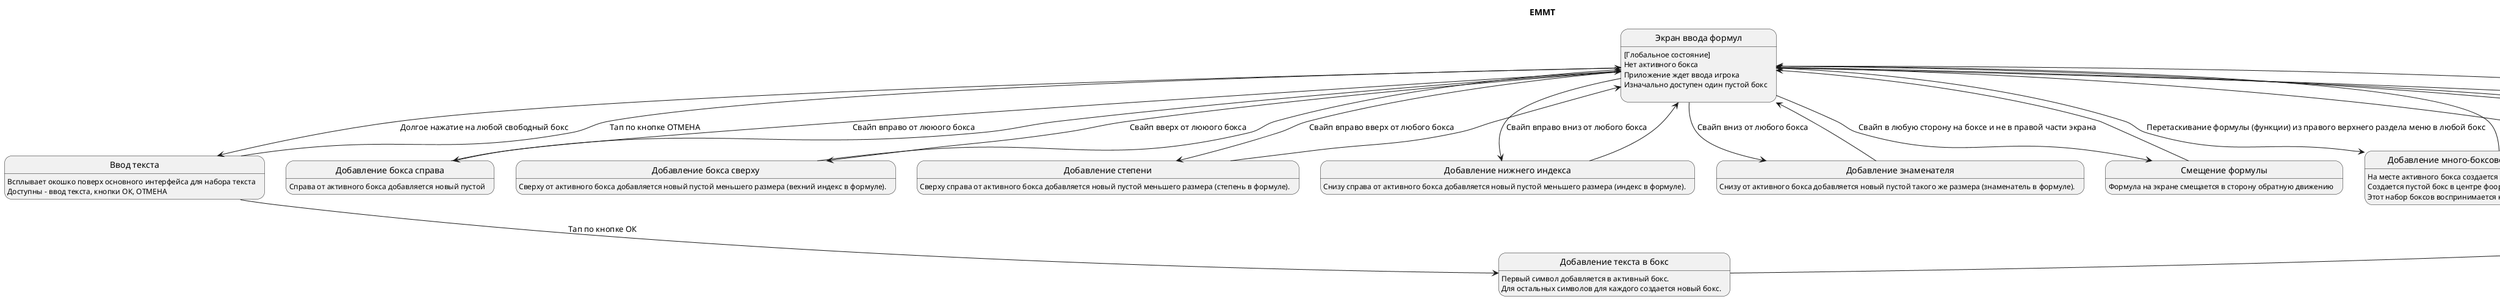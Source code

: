@startuml

title EMMT


state main as "Экран ввода формул": [Глобальное состояние]\nНет активного бокса\nПриложение ждет ввода игрока\nИзначально доступен один пустой бокс\n
state long_type as "Ввод текста":Всплывает окошко поверх основного интерфейса для набора текста\nДоступны - ввод текста, кнопки ОК, ОТМЕНА
state long_type_ok as "Добавление текста в бокс":Первый символ добавляется в активный бокс.\nДля остальных символов для каждого создается новый бокс.
state swipe_right as "Добавление бокса справа":Справа от активного бокса добавляется новый пустой
state swipe_up as "Добавление бокса сверху":Сверху от активного бокса добавляется новый пустой меньшего размера (вехний индекс в формуле). 
state swipe_up_right as "Добавление степени":Сверху справа от активного бокса добавляется новый пустой меньшего размера (степень в формуле).
state swipe_up_down as "Добавление нижнего индекса":Снизу справа от активного бокса добавляется новый пустой меньшего размера (индекс в формуле).
state swipe_down as "Добавление знаменателя":Снизу от активного бокса добавляется новый пустой такого же размера (знаменатель в формуле).
state swipe_not_box as "Смещение формулы":Формула на экране смещается в сторону обратную движению
state menu_type as "Добавление много-боксовой формулы (sin, cos, ln...)":На месте активного бокса создается нужное количество боксов\nСоздается пустой бокс в центре фоормлулы\nЭтот набор боксов воспринимается как один при дальнейшей работе
state swipe_left as "Удаление бокса":Бокс или группа боксов удаляются\nЕсли в боксе был текст, бокс заменяется на пустой.
state double_tap as "Перевод формулы в Latex": Текущая формула переводится в latex\nСохраняется в соответсвующий файл\nВыводится сообщение с получившейся формулой

main --> long_type: Долгое нажатие на любой свободный бокс
long_type --> long_type_ok: Тап по кнопке ОК
long_type --> main: Тап по кнопке ОТМЕНА
long_type_ok --> main
main --> swipe_right: Свайп вправо от лююого бокса
swipe_right --> main
main --> swipe_up: Свайп вверх от лююого бокса
swipe_up --> main
main --> swipe_up_right: Свайп вправо вверх от любого бокса
swipe_up_right --> main
main --> swipe_up_down: Свайп вправо вниз от любого бокса
swipe_up_down --> main
main --> swipe_down: Свайп вниз от любого бокса
swipe_down --> main
main --> swipe_not_box: Свайп в любую сторону на боксе и не в правой части экрана
swipe_not_box --> main
main --> menu_type: Перетаскивание формулы (функции) из правого верхнего раздела меню в любой бокс
menu_type --> main
main --> swipe_left: Свайп влево от любого бокса
swipe_left --> main
main --> double_tap: Двойной тап в нижней части экрана
double_tap --> main

@enduml 